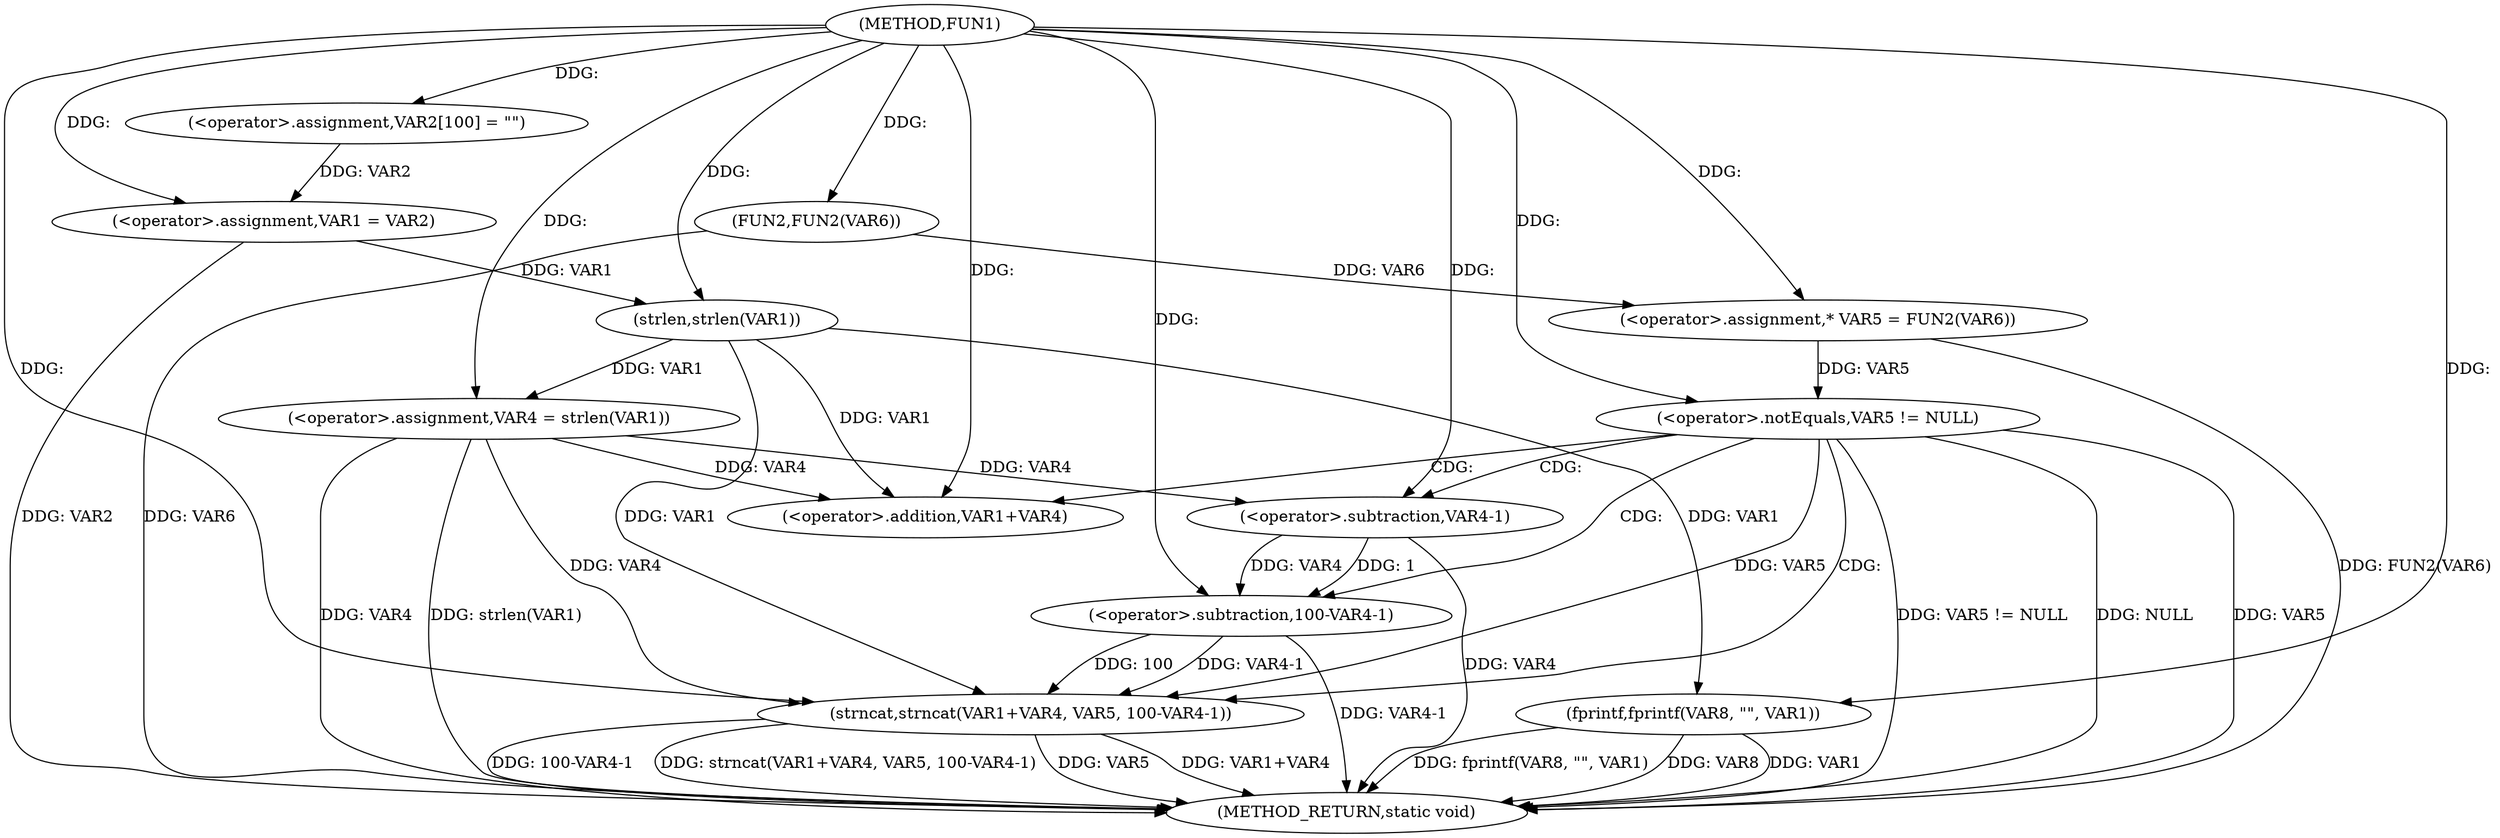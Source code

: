 digraph FUN1 {  
"1000100" [label = "(METHOD,FUN1)" ]
"1000144" [label = "(METHOD_RETURN,static void)" ]
"1000104" [label = "(<operator>.assignment,VAR2[100] = \"\")" ]
"1000107" [label = "(<operator>.assignment,VAR1 = VAR2)" ]
"1000114" [label = "(<operator>.assignment,VAR4 = strlen(VAR1))" ]
"1000116" [label = "(strlen,strlen(VAR1))" ]
"1000119" [label = "(<operator>.assignment,* VAR5 = FUN2(VAR6))" ]
"1000121" [label = "(FUN2,FUN2(VAR6))" ]
"1000124" [label = "(<operator>.notEquals,VAR5 != NULL)" ]
"1000128" [label = "(strncat,strncat(VAR1+VAR4, VAR5, 100-VAR4-1))" ]
"1000129" [label = "(<operator>.addition,VAR1+VAR4)" ]
"1000133" [label = "(<operator>.subtraction,100-VAR4-1)" ]
"1000135" [label = "(<operator>.subtraction,VAR4-1)" ]
"1000140" [label = "(fprintf,fprintf(VAR8, \"\", VAR1))" ]
  "1000124" -> "1000144"  [ label = "DDG: NULL"] 
  "1000124" -> "1000144"  [ label = "DDG: VAR5"] 
  "1000140" -> "1000144"  [ label = "DDG: fprintf(VAR8, \"\", VAR1)"] 
  "1000128" -> "1000144"  [ label = "DDG: VAR1+VAR4"] 
  "1000128" -> "1000144"  [ label = "DDG: 100-VAR4-1"] 
  "1000133" -> "1000144"  [ label = "DDG: VAR4-1"] 
  "1000128" -> "1000144"  [ label = "DDG: strncat(VAR1+VAR4, VAR5, 100-VAR4-1)"] 
  "1000114" -> "1000144"  [ label = "DDG: strlen(VAR1)"] 
  "1000107" -> "1000144"  [ label = "DDG: VAR2"] 
  "1000124" -> "1000144"  [ label = "DDG: VAR5 != NULL"] 
  "1000128" -> "1000144"  [ label = "DDG: VAR5"] 
  "1000140" -> "1000144"  [ label = "DDG: VAR8"] 
  "1000114" -> "1000144"  [ label = "DDG: VAR4"] 
  "1000119" -> "1000144"  [ label = "DDG: FUN2(VAR6)"] 
  "1000140" -> "1000144"  [ label = "DDG: VAR1"] 
  "1000135" -> "1000144"  [ label = "DDG: VAR4"] 
  "1000121" -> "1000144"  [ label = "DDG: VAR6"] 
  "1000100" -> "1000104"  [ label = "DDG: "] 
  "1000104" -> "1000107"  [ label = "DDG: VAR2"] 
  "1000100" -> "1000107"  [ label = "DDG: "] 
  "1000116" -> "1000114"  [ label = "DDG: VAR1"] 
  "1000100" -> "1000114"  [ label = "DDG: "] 
  "1000107" -> "1000116"  [ label = "DDG: VAR1"] 
  "1000100" -> "1000116"  [ label = "DDG: "] 
  "1000121" -> "1000119"  [ label = "DDG: VAR6"] 
  "1000100" -> "1000119"  [ label = "DDG: "] 
  "1000100" -> "1000121"  [ label = "DDG: "] 
  "1000119" -> "1000124"  [ label = "DDG: VAR5"] 
  "1000100" -> "1000124"  [ label = "DDG: "] 
  "1000116" -> "1000128"  [ label = "DDG: VAR1"] 
  "1000100" -> "1000128"  [ label = "DDG: "] 
  "1000114" -> "1000128"  [ label = "DDG: VAR4"] 
  "1000116" -> "1000129"  [ label = "DDG: VAR1"] 
  "1000100" -> "1000129"  [ label = "DDG: "] 
  "1000114" -> "1000129"  [ label = "DDG: VAR4"] 
  "1000124" -> "1000128"  [ label = "DDG: VAR5"] 
  "1000133" -> "1000128"  [ label = "DDG: 100"] 
  "1000133" -> "1000128"  [ label = "DDG: VAR4-1"] 
  "1000100" -> "1000133"  [ label = "DDG: "] 
  "1000135" -> "1000133"  [ label = "DDG: VAR4"] 
  "1000135" -> "1000133"  [ label = "DDG: 1"] 
  "1000100" -> "1000135"  [ label = "DDG: "] 
  "1000114" -> "1000135"  [ label = "DDG: VAR4"] 
  "1000100" -> "1000140"  [ label = "DDG: "] 
  "1000116" -> "1000140"  [ label = "DDG: VAR1"] 
  "1000124" -> "1000128"  [ label = "CDG: "] 
  "1000124" -> "1000133"  [ label = "CDG: "] 
  "1000124" -> "1000129"  [ label = "CDG: "] 
  "1000124" -> "1000135"  [ label = "CDG: "] 
}
